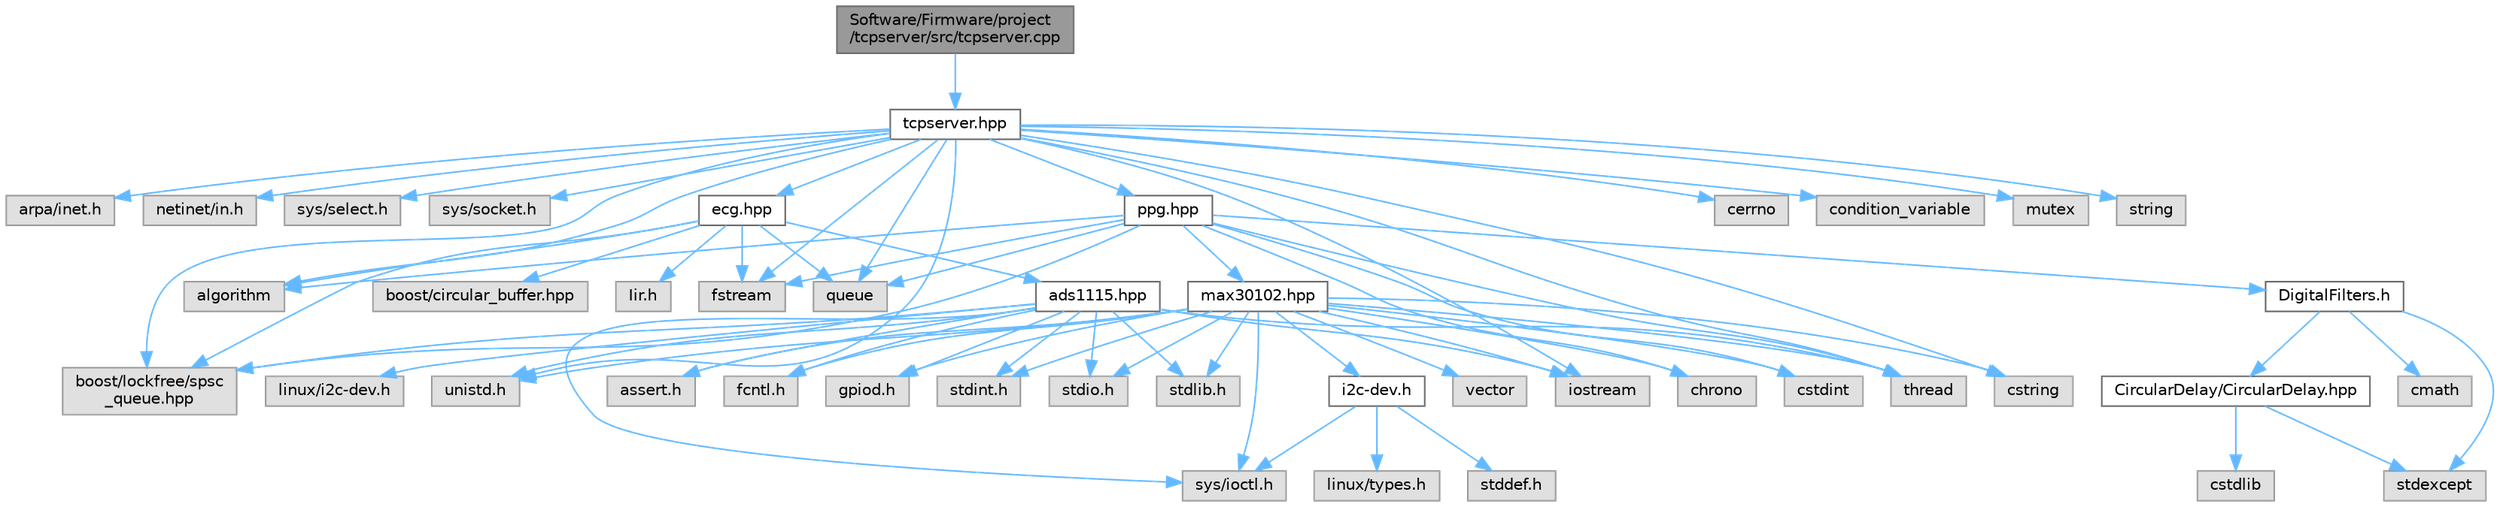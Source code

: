digraph "Software/Firmware/project/tcpserver/src/tcpserver.cpp"
{
 // LATEX_PDF_SIZE
  bgcolor="transparent";
  edge [fontname=Helvetica,fontsize=10,labelfontname=Helvetica,labelfontsize=10];
  node [fontname=Helvetica,fontsize=10,shape=box,height=0.2,width=0.4];
  Node1 [id="Node000001",label="Software/Firmware/project\l/tcpserver/src/tcpserver.cpp",height=0.2,width=0.4,color="gray40", fillcolor="grey60", style="filled", fontcolor="black",tooltip=" "];
  Node1 -> Node2 [id="edge71_Node000001_Node000002",color="steelblue1",style="solid",tooltip=" "];
  Node2 [id="Node000002",label="tcpserver.hpp",height=0.2,width=0.4,color="grey40", fillcolor="white", style="filled",URL="$tcpserver_8hpp.html",tooltip=" "];
  Node2 -> Node3 [id="edge72_Node000002_Node000003",color="steelblue1",style="solid",tooltip=" "];
  Node3 [id="Node000003",label="arpa/inet.h",height=0.2,width=0.4,color="grey60", fillcolor="#E0E0E0", style="filled",tooltip=" "];
  Node2 -> Node4 [id="edge73_Node000002_Node000004",color="steelblue1",style="solid",tooltip=" "];
  Node4 [id="Node000004",label="netinet/in.h",height=0.2,width=0.4,color="grey60", fillcolor="#E0E0E0", style="filled",tooltip=" "];
  Node2 -> Node5 [id="edge74_Node000002_Node000005",color="steelblue1",style="solid",tooltip=" "];
  Node5 [id="Node000005",label="sys/select.h",height=0.2,width=0.4,color="grey60", fillcolor="#E0E0E0", style="filled",tooltip=" "];
  Node2 -> Node6 [id="edge75_Node000002_Node000006",color="steelblue1",style="solid",tooltip=" "];
  Node6 [id="Node000006",label="sys/socket.h",height=0.2,width=0.4,color="grey60", fillcolor="#E0E0E0", style="filled",tooltip=" "];
  Node2 -> Node7 [id="edge76_Node000002_Node000007",color="steelblue1",style="solid",tooltip=" "];
  Node7 [id="Node000007",label="unistd.h",height=0.2,width=0.4,color="grey60", fillcolor="#E0E0E0", style="filled",tooltip=" "];
  Node2 -> Node8 [id="edge77_Node000002_Node000008",color="steelblue1",style="solid",tooltip=" "];
  Node8 [id="Node000008",label="algorithm",height=0.2,width=0.4,color="grey60", fillcolor="#E0E0E0", style="filled",tooltip=" "];
  Node2 -> Node9 [id="edge78_Node000002_Node000009",color="steelblue1",style="solid",tooltip=" "];
  Node9 [id="Node000009",label="boost/lockfree/spsc\l_queue.hpp",height=0.2,width=0.4,color="grey60", fillcolor="#E0E0E0", style="filled",tooltip=" "];
  Node2 -> Node10 [id="edge79_Node000002_Node000010",color="steelblue1",style="solid",tooltip=" "];
  Node10 [id="Node000010",label="cerrno",height=0.2,width=0.4,color="grey60", fillcolor="#E0E0E0", style="filled",tooltip=" "];
  Node2 -> Node11 [id="edge80_Node000002_Node000011",color="steelblue1",style="solid",tooltip=" "];
  Node11 [id="Node000011",label="condition_variable",height=0.2,width=0.4,color="grey60", fillcolor="#E0E0E0", style="filled",tooltip=" "];
  Node2 -> Node12 [id="edge81_Node000002_Node000012",color="steelblue1",style="solid",tooltip=" "];
  Node12 [id="Node000012",label="cstring",height=0.2,width=0.4,color="grey60", fillcolor="#E0E0E0", style="filled",tooltip=" "];
  Node2 -> Node13 [id="edge82_Node000002_Node000013",color="steelblue1",style="solid",tooltip=" "];
  Node13 [id="Node000013",label="fstream",height=0.2,width=0.4,color="grey60", fillcolor="#E0E0E0", style="filled",tooltip=" "];
  Node2 -> Node14 [id="edge83_Node000002_Node000014",color="steelblue1",style="solid",tooltip=" "];
  Node14 [id="Node000014",label="iostream",height=0.2,width=0.4,color="grey60", fillcolor="#E0E0E0", style="filled",tooltip=" "];
  Node2 -> Node15 [id="edge84_Node000002_Node000015",color="steelblue1",style="solid",tooltip=" "];
  Node15 [id="Node000015",label="mutex",height=0.2,width=0.4,color="grey60", fillcolor="#E0E0E0", style="filled",tooltip=" "];
  Node2 -> Node16 [id="edge85_Node000002_Node000016",color="steelblue1",style="solid",tooltip=" "];
  Node16 [id="Node000016",label="queue",height=0.2,width=0.4,color="grey60", fillcolor="#E0E0E0", style="filled",tooltip=" "];
  Node2 -> Node17 [id="edge86_Node000002_Node000017",color="steelblue1",style="solid",tooltip=" "];
  Node17 [id="Node000017",label="string",height=0.2,width=0.4,color="grey60", fillcolor="#E0E0E0", style="filled",tooltip=" "];
  Node2 -> Node18 [id="edge87_Node000002_Node000018",color="steelblue1",style="solid",tooltip=" "];
  Node18 [id="Node000018",label="thread",height=0.2,width=0.4,color="grey60", fillcolor="#E0E0E0", style="filled",tooltip=" "];
  Node2 -> Node19 [id="edge88_Node000002_Node000019",color="steelblue1",style="solid",tooltip=" "];
  Node19 [id="Node000019",label="ecg.hpp",height=0.2,width=0.4,color="grey40", fillcolor="white", style="filled",URL="$ecg_8hpp.html",tooltip=" "];
  Node19 -> Node8 [id="edge89_Node000019_Node000008",color="steelblue1",style="solid",tooltip=" "];
  Node19 -> Node20 [id="edge90_Node000019_Node000020",color="steelblue1",style="solid",tooltip=" "];
  Node20 [id="Node000020",label="boost/circular_buffer.hpp",height=0.2,width=0.4,color="grey60", fillcolor="#E0E0E0", style="filled",tooltip=" "];
  Node19 -> Node9 [id="edge91_Node000019_Node000009",color="steelblue1",style="solid",tooltip=" "];
  Node19 -> Node13 [id="edge92_Node000019_Node000013",color="steelblue1",style="solid",tooltip=" "];
  Node19 -> Node16 [id="edge93_Node000019_Node000016",color="steelblue1",style="solid",tooltip=" "];
  Node19 -> Node21 [id="edge94_Node000019_Node000021",color="steelblue1",style="solid",tooltip=" "];
  Node21 [id="Node000021",label="Iir.h",height=0.2,width=0.4,color="grey60", fillcolor="#E0E0E0", style="filled",tooltip=" "];
  Node19 -> Node22 [id="edge95_Node000019_Node000022",color="steelblue1",style="solid",tooltip=" "];
  Node22 [id="Node000022",label="ads1115.hpp",height=0.2,width=0.4,color="grey40", fillcolor="white", style="filled",URL="$ads1115_8hpp.html",tooltip=" "];
  Node22 -> Node23 [id="edge96_Node000022_Node000023",color="steelblue1",style="solid",tooltip=" "];
  Node23 [id="Node000023",label="assert.h",height=0.2,width=0.4,color="grey60", fillcolor="#E0E0E0", style="filled",tooltip=" "];
  Node22 -> Node24 [id="edge97_Node000022_Node000024",color="steelblue1",style="solid",tooltip=" "];
  Node24 [id="Node000024",label="fcntl.h",height=0.2,width=0.4,color="grey60", fillcolor="#E0E0E0", style="filled",tooltip=" "];
  Node22 -> Node25 [id="edge98_Node000022_Node000025",color="steelblue1",style="solid",tooltip=" "];
  Node25 [id="Node000025",label="gpiod.h",height=0.2,width=0.4,color="grey60", fillcolor="#E0E0E0", style="filled",tooltip=" "];
  Node22 -> Node26 [id="edge99_Node000022_Node000026",color="steelblue1",style="solid",tooltip=" "];
  Node26 [id="Node000026",label="linux/i2c-dev.h",height=0.2,width=0.4,color="grey60", fillcolor="#E0E0E0", style="filled",tooltip=" "];
  Node22 -> Node27 [id="edge100_Node000022_Node000027",color="steelblue1",style="solid",tooltip=" "];
  Node27 [id="Node000027",label="stdint.h",height=0.2,width=0.4,color="grey60", fillcolor="#E0E0E0", style="filled",tooltip=" "];
  Node22 -> Node28 [id="edge101_Node000022_Node000028",color="steelblue1",style="solid",tooltip=" "];
  Node28 [id="Node000028",label="stdio.h",height=0.2,width=0.4,color="grey60", fillcolor="#E0E0E0", style="filled",tooltip=" "];
  Node22 -> Node29 [id="edge102_Node000022_Node000029",color="steelblue1",style="solid",tooltip=" "];
  Node29 [id="Node000029",label="stdlib.h",height=0.2,width=0.4,color="grey60", fillcolor="#E0E0E0", style="filled",tooltip=" "];
  Node22 -> Node30 [id="edge103_Node000022_Node000030",color="steelblue1",style="solid",tooltip=" "];
  Node30 [id="Node000030",label="sys/ioctl.h",height=0.2,width=0.4,color="grey60", fillcolor="#E0E0E0", style="filled",tooltip=" "];
  Node22 -> Node7 [id="edge104_Node000022_Node000007",color="steelblue1",style="solid",tooltip=" "];
  Node22 -> Node9 [id="edge105_Node000022_Node000009",color="steelblue1",style="solid",tooltip=" "];
  Node22 -> Node14 [id="edge106_Node000022_Node000014",color="steelblue1",style="solid",tooltip=" "];
  Node22 -> Node18 [id="edge107_Node000022_Node000018",color="steelblue1",style="solid",tooltip=" "];
  Node2 -> Node31 [id="edge108_Node000002_Node000031",color="steelblue1",style="solid",tooltip=" "];
  Node31 [id="Node000031",label="ppg.hpp",height=0.2,width=0.4,color="grey40", fillcolor="white", style="filled",URL="$ppg_8hpp.html",tooltip=" "];
  Node31 -> Node8 [id="edge109_Node000031_Node000008",color="steelblue1",style="solid",tooltip=" "];
  Node31 -> Node9 [id="edge110_Node000031_Node000009",color="steelblue1",style="solid",tooltip=" "];
  Node31 -> Node32 [id="edge111_Node000031_Node000032",color="steelblue1",style="solid",tooltip=" "];
  Node32 [id="Node000032",label="chrono",height=0.2,width=0.4,color="grey60", fillcolor="#E0E0E0", style="filled",tooltip=" "];
  Node31 -> Node33 [id="edge112_Node000031_Node000033",color="steelblue1",style="solid",tooltip=" "];
  Node33 [id="Node000033",label="cstdint",height=0.2,width=0.4,color="grey60", fillcolor="#E0E0E0", style="filled",tooltip=" "];
  Node31 -> Node13 [id="edge113_Node000031_Node000013",color="steelblue1",style="solid",tooltip=" "];
  Node31 -> Node16 [id="edge114_Node000031_Node000016",color="steelblue1",style="solid",tooltip=" "];
  Node31 -> Node18 [id="edge115_Node000031_Node000018",color="steelblue1",style="solid",tooltip=" "];
  Node31 -> Node34 [id="edge116_Node000031_Node000034",color="steelblue1",style="solid",tooltip=" "];
  Node34 [id="Node000034",label="DigitalFilters.h",height=0.2,width=0.4,color="grey40", fillcolor="white", style="filled",URL="$DigitalFilters_8h.html",tooltip=" "];
  Node34 -> Node35 [id="edge117_Node000034_Node000035",color="steelblue1",style="solid",tooltip=" "];
  Node35 [id="Node000035",label="cmath",height=0.2,width=0.4,color="grey60", fillcolor="#E0E0E0", style="filled",tooltip=" "];
  Node34 -> Node36 [id="edge118_Node000034_Node000036",color="steelblue1",style="solid",tooltip=" "];
  Node36 [id="Node000036",label="stdexcept",height=0.2,width=0.4,color="grey60", fillcolor="#E0E0E0", style="filled",tooltip=" "];
  Node34 -> Node37 [id="edge119_Node000034_Node000037",color="steelblue1",style="solid",tooltip=" "];
  Node37 [id="Node000037",label="CircularDelay/CircularDelay.hpp",height=0.2,width=0.4,color="grey40", fillcolor="white", style="filled",URL="$CircularDelay_8hpp.html",tooltip=" "];
  Node37 -> Node38 [id="edge120_Node000037_Node000038",color="steelblue1",style="solid",tooltip=" "];
  Node38 [id="Node000038",label="cstdlib",height=0.2,width=0.4,color="grey60", fillcolor="#E0E0E0", style="filled",tooltip=" "];
  Node37 -> Node36 [id="edge121_Node000037_Node000036",color="steelblue1",style="solid",tooltip=" "];
  Node31 -> Node39 [id="edge122_Node000031_Node000039",color="steelblue1",style="solid",tooltip=" "];
  Node39 [id="Node000039",label="max30102.hpp",height=0.2,width=0.4,color="grey40", fillcolor="white", style="filled",URL="$max30102_8hpp.html",tooltip=" "];
  Node39 -> Node23 [id="edge123_Node000039_Node000023",color="steelblue1",style="solid",tooltip=" "];
  Node39 -> Node24 [id="edge124_Node000039_Node000024",color="steelblue1",style="solid",tooltip=" "];
  Node39 -> Node25 [id="edge125_Node000039_Node000025",color="steelblue1",style="solid",tooltip=" "];
  Node39 -> Node27 [id="edge126_Node000039_Node000027",color="steelblue1",style="solid",tooltip=" "];
  Node39 -> Node28 [id="edge127_Node000039_Node000028",color="steelblue1",style="solid",tooltip=" "];
  Node39 -> Node29 [id="edge128_Node000039_Node000029",color="steelblue1",style="solid",tooltip=" "];
  Node39 -> Node30 [id="edge129_Node000039_Node000030",color="steelblue1",style="solid",tooltip=" "];
  Node39 -> Node7 [id="edge130_Node000039_Node000007",color="steelblue1",style="solid",tooltip=" "];
  Node39 -> Node32 [id="edge131_Node000039_Node000032",color="steelblue1",style="solid",tooltip=" "];
  Node39 -> Node33 [id="edge132_Node000039_Node000033",color="steelblue1",style="solid",tooltip=" "];
  Node39 -> Node12 [id="edge133_Node000039_Node000012",color="steelblue1",style="solid",tooltip=" "];
  Node39 -> Node14 [id="edge134_Node000039_Node000014",color="steelblue1",style="solid",tooltip=" "];
  Node39 -> Node18 [id="edge135_Node000039_Node000018",color="steelblue1",style="solid",tooltip=" "];
  Node39 -> Node40 [id="edge136_Node000039_Node000040",color="steelblue1",style="solid",tooltip=" "];
  Node40 [id="Node000040",label="vector",height=0.2,width=0.4,color="grey60", fillcolor="#E0E0E0", style="filled",tooltip=" "];
  Node39 -> Node41 [id="edge137_Node000039_Node000041",color="steelblue1",style="solid",tooltip=" "];
  Node41 [id="Node000041",label="i2c-dev.h",height=0.2,width=0.4,color="grey40", fillcolor="white", style="filled",URL="$i2c-dev_8h.html",tooltip=" "];
  Node41 -> Node42 [id="edge138_Node000041_Node000042",color="steelblue1",style="solid",tooltip=" "];
  Node42 [id="Node000042",label="linux/types.h",height=0.2,width=0.4,color="grey60", fillcolor="#E0E0E0", style="filled",tooltip=" "];
  Node41 -> Node43 [id="edge139_Node000041_Node000043",color="steelblue1",style="solid",tooltip=" "];
  Node43 [id="Node000043",label="stddef.h",height=0.2,width=0.4,color="grey60", fillcolor="#E0E0E0", style="filled",tooltip=" "];
  Node41 -> Node30 [id="edge140_Node000041_Node000030",color="steelblue1",style="solid",tooltip=" "];
}
